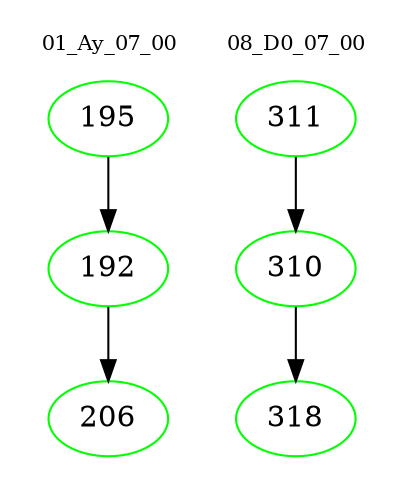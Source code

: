 digraph{
subgraph cluster_0 {
color = white
label = "01_Ay_07_00";
fontsize=10;
T0_195 [label="195", color="green"]
T0_195 -> T0_192 [color="black"]
T0_192 [label="192", color="green"]
T0_192 -> T0_206 [color="black"]
T0_206 [label="206", color="green"]
}
subgraph cluster_1 {
color = white
label = "08_D0_07_00";
fontsize=10;
T1_311 [label="311", color="green"]
T1_311 -> T1_310 [color="black"]
T1_310 [label="310", color="green"]
T1_310 -> T1_318 [color="black"]
T1_318 [label="318", color="green"]
}
}

